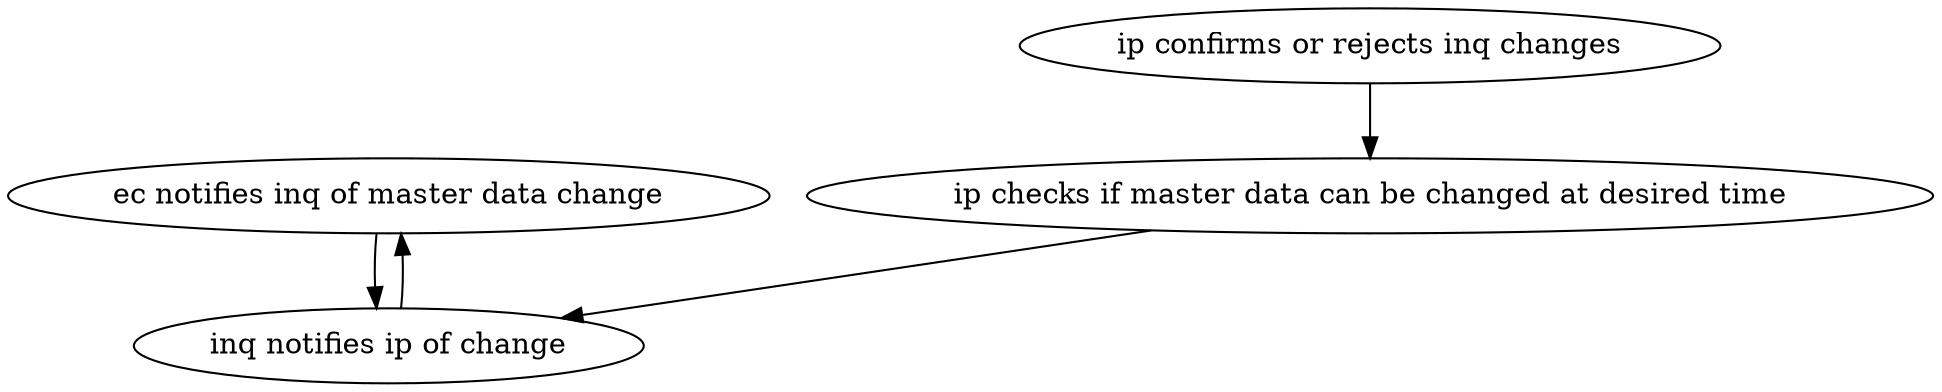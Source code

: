 strict digraph "doc-10.12" {
	graph [name="doc-10.12"];
	"ec notifies inq of master data change"	[attrs="{'type': 'Activity', 'label': 'ec notifies inq of master data change'}"];
	"inq notifies ip of change"	[attrs="{'type': 'Activity', 'label': 'inq notifies ip of change'}"];
	"ec notifies inq of master data change" -> "inq notifies ip of change"	[attrs="{'type': 'flow', 'label': 'flow'}"];
	"inq notifies ip of change" -> "ec notifies inq of master data change"	[attrs="{'type': 'flow', 'label': 'flow'}"];
	"ip checks if master data can be changed at desired time"	[attrs="{'type': 'Activity', 'label': 'ip checks if master data can be changed at desired time'}"];
	"ip checks if master data can be changed at desired time" -> "inq notifies ip of change"	[attrs="{'type': 'flow', 'label': 'flow'}"];
	"ip confirms or rejects inq changes"	[attrs="{'type': 'Activity', 'label': 'ip confirms or rejects inq changes'}"];
	"ip confirms or rejects inq changes" -> "ip checks if master data can be changed at desired time"	[attrs="{'type': 'flow', 'label': 'flow'}"];
}
